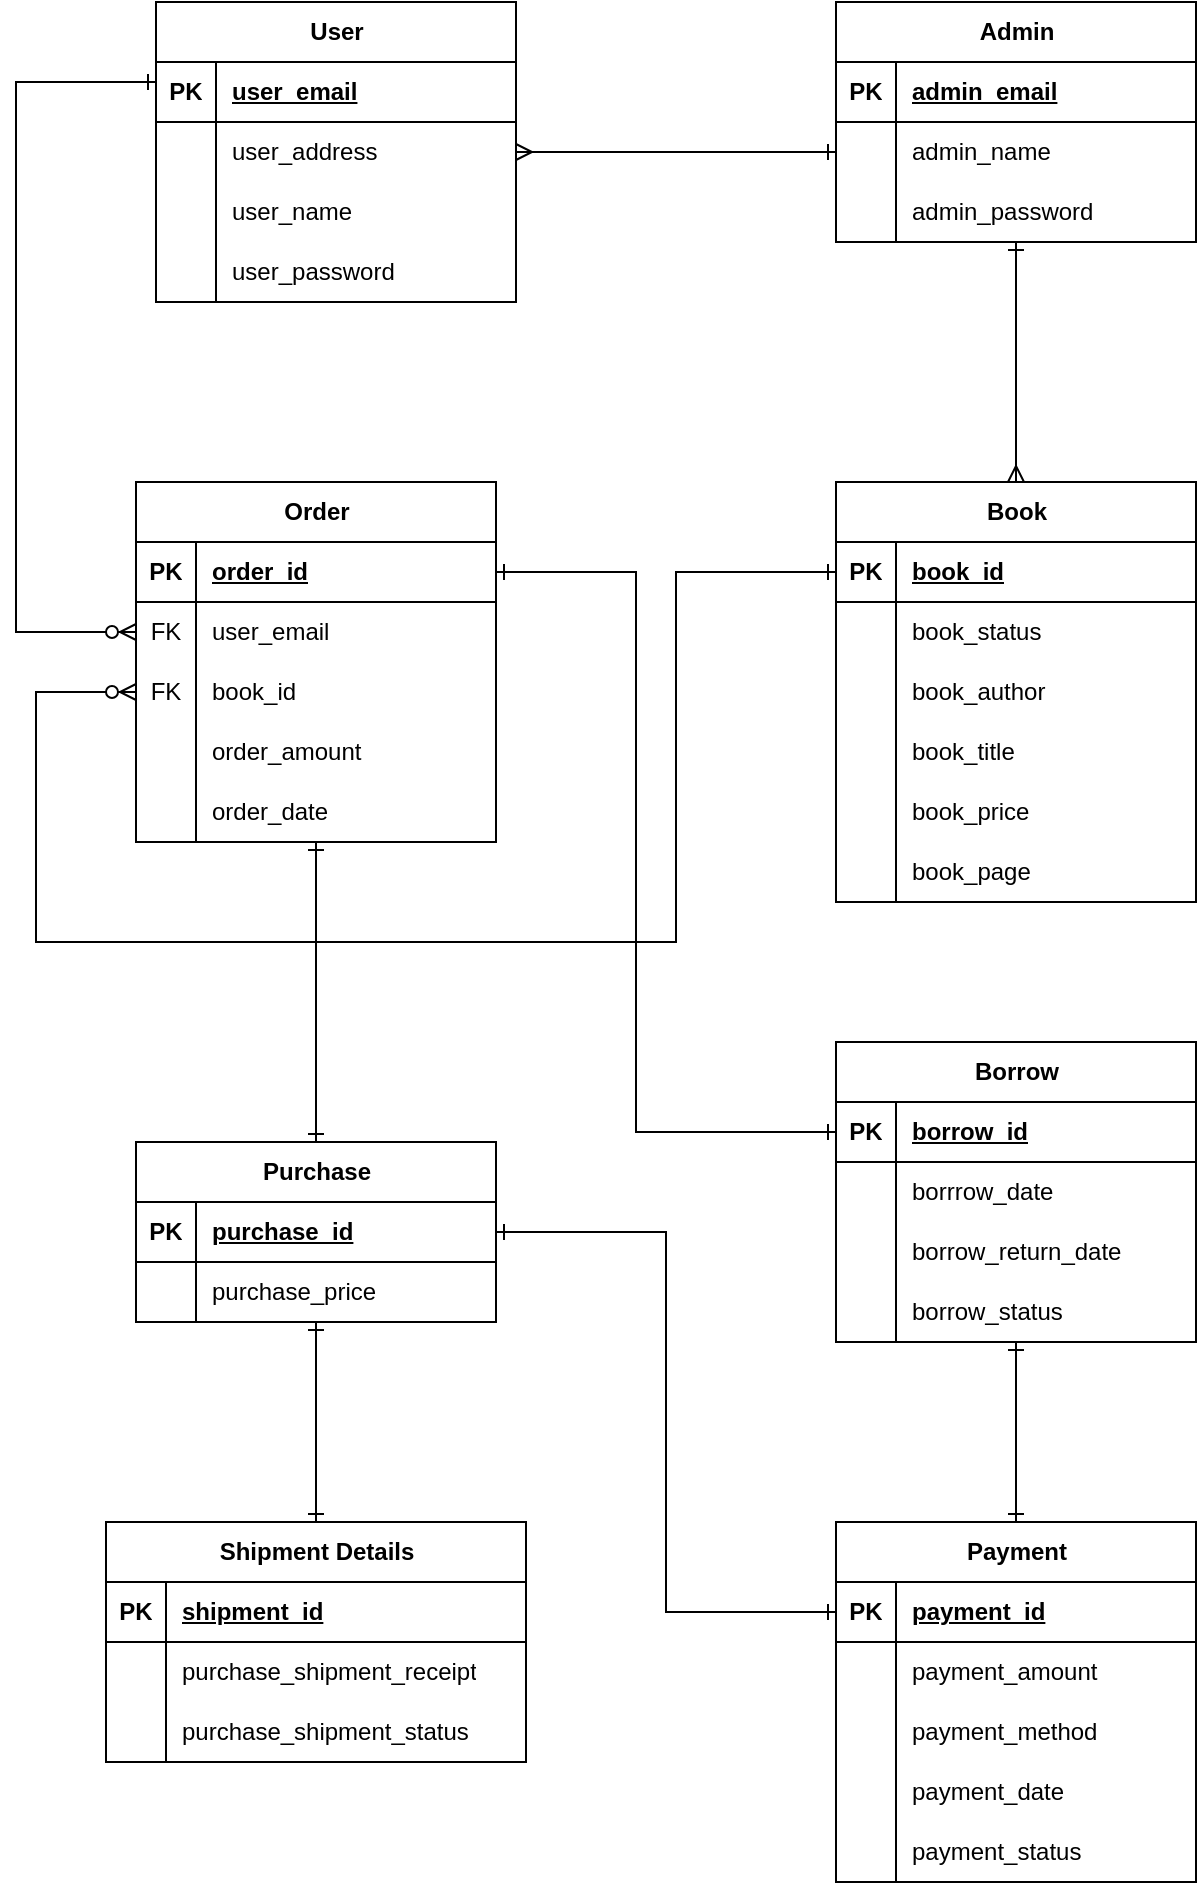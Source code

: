 <mxfile version="22.1.11" type="device">
  <diagram name="Page-1" id="1Ys3yh2zMrT36KSNalmh">
    <mxGraphModel dx="1221" dy="599" grid="1" gridSize="10" guides="1" tooltips="1" connect="1" arrows="1" fold="1" page="1" pageScale="1" pageWidth="850" pageHeight="1100" math="0" shadow="0">
      <root>
        <mxCell id="0" />
        <mxCell id="1" parent="0" />
        <mxCell id="0x90vAAncYY_ybUPlScQ-1" value="User" style="shape=table;startSize=30;container=1;collapsible=1;childLayout=tableLayout;fixedRows=1;rowLines=0;fontStyle=1;align=center;resizeLast=1;html=1;" parent="1" vertex="1">
          <mxGeometry x="180" y="40" width="180" height="150" as="geometry" />
        </mxCell>
        <mxCell id="0x90vAAncYY_ybUPlScQ-2" value="" style="shape=tableRow;horizontal=0;startSize=0;swimlaneHead=0;swimlaneBody=0;fillColor=none;collapsible=0;dropTarget=0;points=[[0,0.5],[1,0.5]];portConstraint=eastwest;top=0;left=0;right=0;bottom=1;" parent="0x90vAAncYY_ybUPlScQ-1" vertex="1">
          <mxGeometry y="30" width="180" height="30" as="geometry" />
        </mxCell>
        <mxCell id="0x90vAAncYY_ybUPlScQ-3" value="PK" style="shape=partialRectangle;connectable=0;fillColor=none;top=0;left=0;bottom=0;right=0;fontStyle=1;overflow=hidden;whiteSpace=wrap;html=1;" parent="0x90vAAncYY_ybUPlScQ-2" vertex="1">
          <mxGeometry width="30" height="30" as="geometry">
            <mxRectangle width="30" height="30" as="alternateBounds" />
          </mxGeometry>
        </mxCell>
        <mxCell id="0x90vAAncYY_ybUPlScQ-4" value="user_email" style="shape=partialRectangle;connectable=0;fillColor=none;top=0;left=0;bottom=0;right=0;align=left;spacingLeft=6;fontStyle=5;overflow=hidden;whiteSpace=wrap;html=1;" parent="0x90vAAncYY_ybUPlScQ-2" vertex="1">
          <mxGeometry x="30" width="150" height="30" as="geometry">
            <mxRectangle width="150" height="30" as="alternateBounds" />
          </mxGeometry>
        </mxCell>
        <mxCell id="0x90vAAncYY_ybUPlScQ-5" value="" style="shape=tableRow;horizontal=0;startSize=0;swimlaneHead=0;swimlaneBody=0;fillColor=none;collapsible=0;dropTarget=0;points=[[0,0.5],[1,0.5]];portConstraint=eastwest;top=0;left=0;right=0;bottom=0;" parent="0x90vAAncYY_ybUPlScQ-1" vertex="1">
          <mxGeometry y="60" width="180" height="30" as="geometry" />
        </mxCell>
        <mxCell id="0x90vAAncYY_ybUPlScQ-6" value="" style="shape=partialRectangle;connectable=0;fillColor=none;top=0;left=0;bottom=0;right=0;editable=1;overflow=hidden;whiteSpace=wrap;html=1;" parent="0x90vAAncYY_ybUPlScQ-5" vertex="1">
          <mxGeometry width="30" height="30" as="geometry">
            <mxRectangle width="30" height="30" as="alternateBounds" />
          </mxGeometry>
        </mxCell>
        <mxCell id="0x90vAAncYY_ybUPlScQ-7" value="user_address" style="shape=partialRectangle;connectable=0;fillColor=none;top=0;left=0;bottom=0;right=0;align=left;spacingLeft=6;overflow=hidden;whiteSpace=wrap;html=1;" parent="0x90vAAncYY_ybUPlScQ-5" vertex="1">
          <mxGeometry x="30" width="150" height="30" as="geometry">
            <mxRectangle width="150" height="30" as="alternateBounds" />
          </mxGeometry>
        </mxCell>
        <mxCell id="0x90vAAncYY_ybUPlScQ-8" value="" style="shape=tableRow;horizontal=0;startSize=0;swimlaneHead=0;swimlaneBody=0;fillColor=none;collapsible=0;dropTarget=0;points=[[0,0.5],[1,0.5]];portConstraint=eastwest;top=0;left=0;right=0;bottom=0;" parent="0x90vAAncYY_ybUPlScQ-1" vertex="1">
          <mxGeometry y="90" width="180" height="30" as="geometry" />
        </mxCell>
        <mxCell id="0x90vAAncYY_ybUPlScQ-9" value="" style="shape=partialRectangle;connectable=0;fillColor=none;top=0;left=0;bottom=0;right=0;editable=1;overflow=hidden;whiteSpace=wrap;html=1;" parent="0x90vAAncYY_ybUPlScQ-8" vertex="1">
          <mxGeometry width="30" height="30" as="geometry">
            <mxRectangle width="30" height="30" as="alternateBounds" />
          </mxGeometry>
        </mxCell>
        <mxCell id="0x90vAAncYY_ybUPlScQ-10" value="user_name" style="shape=partialRectangle;connectable=0;fillColor=none;top=0;left=0;bottom=0;right=0;align=left;spacingLeft=6;overflow=hidden;whiteSpace=wrap;html=1;" parent="0x90vAAncYY_ybUPlScQ-8" vertex="1">
          <mxGeometry x="30" width="150" height="30" as="geometry">
            <mxRectangle width="150" height="30" as="alternateBounds" />
          </mxGeometry>
        </mxCell>
        <mxCell id="0x90vAAncYY_ybUPlScQ-11" value="" style="shape=tableRow;horizontal=0;startSize=0;swimlaneHead=0;swimlaneBody=0;fillColor=none;collapsible=0;dropTarget=0;points=[[0,0.5],[1,0.5]];portConstraint=eastwest;top=0;left=0;right=0;bottom=0;" parent="0x90vAAncYY_ybUPlScQ-1" vertex="1">
          <mxGeometry y="120" width="180" height="30" as="geometry" />
        </mxCell>
        <mxCell id="0x90vAAncYY_ybUPlScQ-12" value="" style="shape=partialRectangle;connectable=0;fillColor=none;top=0;left=0;bottom=0;right=0;editable=1;overflow=hidden;whiteSpace=wrap;html=1;" parent="0x90vAAncYY_ybUPlScQ-11" vertex="1">
          <mxGeometry width="30" height="30" as="geometry">
            <mxRectangle width="30" height="30" as="alternateBounds" />
          </mxGeometry>
        </mxCell>
        <mxCell id="0x90vAAncYY_ybUPlScQ-13" value="user_password" style="shape=partialRectangle;connectable=0;fillColor=none;top=0;left=0;bottom=0;right=0;align=left;spacingLeft=6;overflow=hidden;whiteSpace=wrap;html=1;" parent="0x90vAAncYY_ybUPlScQ-11" vertex="1">
          <mxGeometry x="30" width="150" height="30" as="geometry">
            <mxRectangle width="150" height="30" as="alternateBounds" />
          </mxGeometry>
        </mxCell>
        <mxCell id="0x90vAAncYY_ybUPlScQ-14" value="Admin" style="shape=table;startSize=30;container=1;collapsible=1;childLayout=tableLayout;fixedRows=1;rowLines=0;fontStyle=1;align=center;resizeLast=1;html=1;" parent="1" vertex="1">
          <mxGeometry x="520" y="40" width="180" height="120" as="geometry" />
        </mxCell>
        <mxCell id="0x90vAAncYY_ybUPlScQ-15" value="" style="shape=tableRow;horizontal=0;startSize=0;swimlaneHead=0;swimlaneBody=0;fillColor=none;collapsible=0;dropTarget=0;points=[[0,0.5],[1,0.5]];portConstraint=eastwest;top=0;left=0;right=0;bottom=1;" parent="0x90vAAncYY_ybUPlScQ-14" vertex="1">
          <mxGeometry y="30" width="180" height="30" as="geometry" />
        </mxCell>
        <mxCell id="0x90vAAncYY_ybUPlScQ-16" value="PK" style="shape=partialRectangle;connectable=0;fillColor=none;top=0;left=0;bottom=0;right=0;fontStyle=1;overflow=hidden;whiteSpace=wrap;html=1;" parent="0x90vAAncYY_ybUPlScQ-15" vertex="1">
          <mxGeometry width="30" height="30" as="geometry">
            <mxRectangle width="30" height="30" as="alternateBounds" />
          </mxGeometry>
        </mxCell>
        <mxCell id="0x90vAAncYY_ybUPlScQ-17" value="admin_email" style="shape=partialRectangle;connectable=0;fillColor=none;top=0;left=0;bottom=0;right=0;align=left;spacingLeft=6;fontStyle=5;overflow=hidden;whiteSpace=wrap;html=1;" parent="0x90vAAncYY_ybUPlScQ-15" vertex="1">
          <mxGeometry x="30" width="150" height="30" as="geometry">
            <mxRectangle width="150" height="30" as="alternateBounds" />
          </mxGeometry>
        </mxCell>
        <mxCell id="0x90vAAncYY_ybUPlScQ-18" value="" style="shape=tableRow;horizontal=0;startSize=0;swimlaneHead=0;swimlaneBody=0;fillColor=none;collapsible=0;dropTarget=0;points=[[0,0.5],[1,0.5]];portConstraint=eastwest;top=0;left=0;right=0;bottom=0;" parent="0x90vAAncYY_ybUPlScQ-14" vertex="1">
          <mxGeometry y="60" width="180" height="30" as="geometry" />
        </mxCell>
        <mxCell id="0x90vAAncYY_ybUPlScQ-19" value="" style="shape=partialRectangle;connectable=0;fillColor=none;top=0;left=0;bottom=0;right=0;editable=1;overflow=hidden;whiteSpace=wrap;html=1;" parent="0x90vAAncYY_ybUPlScQ-18" vertex="1">
          <mxGeometry width="30" height="30" as="geometry">
            <mxRectangle width="30" height="30" as="alternateBounds" />
          </mxGeometry>
        </mxCell>
        <mxCell id="0x90vAAncYY_ybUPlScQ-20" value="admin_name" style="shape=partialRectangle;connectable=0;fillColor=none;top=0;left=0;bottom=0;right=0;align=left;spacingLeft=6;overflow=hidden;whiteSpace=wrap;html=1;" parent="0x90vAAncYY_ybUPlScQ-18" vertex="1">
          <mxGeometry x="30" width="150" height="30" as="geometry">
            <mxRectangle width="150" height="30" as="alternateBounds" />
          </mxGeometry>
        </mxCell>
        <mxCell id="0x90vAAncYY_ybUPlScQ-21" value="" style="shape=tableRow;horizontal=0;startSize=0;swimlaneHead=0;swimlaneBody=0;fillColor=none;collapsible=0;dropTarget=0;points=[[0,0.5],[1,0.5]];portConstraint=eastwest;top=0;left=0;right=0;bottom=0;" parent="0x90vAAncYY_ybUPlScQ-14" vertex="1">
          <mxGeometry y="90" width="180" height="30" as="geometry" />
        </mxCell>
        <mxCell id="0x90vAAncYY_ybUPlScQ-22" value="" style="shape=partialRectangle;connectable=0;fillColor=none;top=0;left=0;bottom=0;right=0;editable=1;overflow=hidden;whiteSpace=wrap;html=1;" parent="0x90vAAncYY_ybUPlScQ-21" vertex="1">
          <mxGeometry width="30" height="30" as="geometry">
            <mxRectangle width="30" height="30" as="alternateBounds" />
          </mxGeometry>
        </mxCell>
        <mxCell id="0x90vAAncYY_ybUPlScQ-23" value="admin_password" style="shape=partialRectangle;connectable=0;fillColor=none;top=0;left=0;bottom=0;right=0;align=left;spacingLeft=6;overflow=hidden;whiteSpace=wrap;html=1;" parent="0x90vAAncYY_ybUPlScQ-21" vertex="1">
          <mxGeometry x="30" width="150" height="30" as="geometry">
            <mxRectangle width="150" height="30" as="alternateBounds" />
          </mxGeometry>
        </mxCell>
        <mxCell id="0x90vAAncYY_ybUPlScQ-27" value="Order" style="shape=table;startSize=30;container=1;collapsible=1;childLayout=tableLayout;fixedRows=1;rowLines=0;fontStyle=1;align=center;resizeLast=1;html=1;" parent="1" vertex="1">
          <mxGeometry x="170" y="280" width="180" height="180" as="geometry" />
        </mxCell>
        <mxCell id="0x90vAAncYY_ybUPlScQ-28" value="" style="shape=tableRow;horizontal=0;startSize=0;swimlaneHead=0;swimlaneBody=0;fillColor=none;collapsible=0;dropTarget=0;points=[[0,0.5],[1,0.5]];portConstraint=eastwest;top=0;left=0;right=0;bottom=1;" parent="0x90vAAncYY_ybUPlScQ-27" vertex="1">
          <mxGeometry y="30" width="180" height="30" as="geometry" />
        </mxCell>
        <mxCell id="0x90vAAncYY_ybUPlScQ-29" value="PK" style="shape=partialRectangle;connectable=0;fillColor=none;top=0;left=0;bottom=0;right=0;fontStyle=1;overflow=hidden;whiteSpace=wrap;html=1;" parent="0x90vAAncYY_ybUPlScQ-28" vertex="1">
          <mxGeometry width="30" height="30" as="geometry">
            <mxRectangle width="30" height="30" as="alternateBounds" />
          </mxGeometry>
        </mxCell>
        <mxCell id="0x90vAAncYY_ybUPlScQ-30" value="order_id" style="shape=partialRectangle;connectable=0;fillColor=none;top=0;left=0;bottom=0;right=0;align=left;spacingLeft=6;fontStyle=5;overflow=hidden;whiteSpace=wrap;html=1;" parent="0x90vAAncYY_ybUPlScQ-28" vertex="1">
          <mxGeometry x="30" width="150" height="30" as="geometry">
            <mxRectangle width="150" height="30" as="alternateBounds" />
          </mxGeometry>
        </mxCell>
        <mxCell id="0x90vAAncYY_ybUPlScQ-31" value="" style="shape=tableRow;horizontal=0;startSize=0;swimlaneHead=0;swimlaneBody=0;fillColor=none;collapsible=0;dropTarget=0;points=[[0,0.5],[1,0.5]];portConstraint=eastwest;top=0;left=0;right=0;bottom=0;" parent="0x90vAAncYY_ybUPlScQ-27" vertex="1">
          <mxGeometry y="60" width="180" height="30" as="geometry" />
        </mxCell>
        <mxCell id="0x90vAAncYY_ybUPlScQ-32" value="FK" style="shape=partialRectangle;connectable=0;fillColor=none;top=0;left=0;bottom=0;right=0;editable=1;overflow=hidden;whiteSpace=wrap;html=1;" parent="0x90vAAncYY_ybUPlScQ-31" vertex="1">
          <mxGeometry width="30" height="30" as="geometry">
            <mxRectangle width="30" height="30" as="alternateBounds" />
          </mxGeometry>
        </mxCell>
        <mxCell id="0x90vAAncYY_ybUPlScQ-33" value="user_email" style="shape=partialRectangle;connectable=0;fillColor=none;top=0;left=0;bottom=0;right=0;align=left;spacingLeft=6;overflow=hidden;whiteSpace=wrap;html=1;" parent="0x90vAAncYY_ybUPlScQ-31" vertex="1">
          <mxGeometry x="30" width="150" height="30" as="geometry">
            <mxRectangle width="150" height="30" as="alternateBounds" />
          </mxGeometry>
        </mxCell>
        <mxCell id="0x90vAAncYY_ybUPlScQ-34" value="" style="shape=tableRow;horizontal=0;startSize=0;swimlaneHead=0;swimlaneBody=0;fillColor=none;collapsible=0;dropTarget=0;points=[[0,0.5],[1,0.5]];portConstraint=eastwest;top=0;left=0;right=0;bottom=0;" parent="0x90vAAncYY_ybUPlScQ-27" vertex="1">
          <mxGeometry y="90" width="180" height="30" as="geometry" />
        </mxCell>
        <mxCell id="0x90vAAncYY_ybUPlScQ-35" value="FK" style="shape=partialRectangle;connectable=0;fillColor=none;top=0;left=0;bottom=0;right=0;editable=1;overflow=hidden;whiteSpace=wrap;html=1;" parent="0x90vAAncYY_ybUPlScQ-34" vertex="1">
          <mxGeometry width="30" height="30" as="geometry">
            <mxRectangle width="30" height="30" as="alternateBounds" />
          </mxGeometry>
        </mxCell>
        <mxCell id="0x90vAAncYY_ybUPlScQ-36" value="book_id" style="shape=partialRectangle;connectable=0;fillColor=none;top=0;left=0;bottom=0;right=0;align=left;spacingLeft=6;overflow=hidden;whiteSpace=wrap;html=1;" parent="0x90vAAncYY_ybUPlScQ-34" vertex="1">
          <mxGeometry x="30" width="150" height="30" as="geometry">
            <mxRectangle width="150" height="30" as="alternateBounds" />
          </mxGeometry>
        </mxCell>
        <mxCell id="0x90vAAncYY_ybUPlScQ-37" value="" style="shape=tableRow;horizontal=0;startSize=0;swimlaneHead=0;swimlaneBody=0;fillColor=none;collapsible=0;dropTarget=0;points=[[0,0.5],[1,0.5]];portConstraint=eastwest;top=0;left=0;right=0;bottom=0;" parent="0x90vAAncYY_ybUPlScQ-27" vertex="1">
          <mxGeometry y="120" width="180" height="30" as="geometry" />
        </mxCell>
        <mxCell id="0x90vAAncYY_ybUPlScQ-38" value="" style="shape=partialRectangle;connectable=0;fillColor=none;top=0;left=0;bottom=0;right=0;editable=1;overflow=hidden;whiteSpace=wrap;html=1;" parent="0x90vAAncYY_ybUPlScQ-37" vertex="1">
          <mxGeometry width="30" height="30" as="geometry">
            <mxRectangle width="30" height="30" as="alternateBounds" />
          </mxGeometry>
        </mxCell>
        <mxCell id="0x90vAAncYY_ybUPlScQ-39" value="order_amount" style="shape=partialRectangle;connectable=0;fillColor=none;top=0;left=0;bottom=0;right=0;align=left;spacingLeft=6;overflow=hidden;whiteSpace=wrap;html=1;" parent="0x90vAAncYY_ybUPlScQ-37" vertex="1">
          <mxGeometry x="30" width="150" height="30" as="geometry">
            <mxRectangle width="150" height="30" as="alternateBounds" />
          </mxGeometry>
        </mxCell>
        <mxCell id="0x90vAAncYY_ybUPlScQ-111" value="" style="shape=tableRow;horizontal=0;startSize=0;swimlaneHead=0;swimlaneBody=0;fillColor=none;collapsible=0;dropTarget=0;points=[[0,0.5],[1,0.5]];portConstraint=eastwest;top=0;left=0;right=0;bottom=0;" parent="0x90vAAncYY_ybUPlScQ-27" vertex="1">
          <mxGeometry y="150" width="180" height="30" as="geometry" />
        </mxCell>
        <mxCell id="0x90vAAncYY_ybUPlScQ-112" value="" style="shape=partialRectangle;connectable=0;fillColor=none;top=0;left=0;bottom=0;right=0;editable=1;overflow=hidden;whiteSpace=wrap;html=1;" parent="0x90vAAncYY_ybUPlScQ-111" vertex="1">
          <mxGeometry width="30" height="30" as="geometry">
            <mxRectangle width="30" height="30" as="alternateBounds" />
          </mxGeometry>
        </mxCell>
        <mxCell id="0x90vAAncYY_ybUPlScQ-113" value="order_date" style="shape=partialRectangle;connectable=0;fillColor=none;top=0;left=0;bottom=0;right=0;align=left;spacingLeft=6;overflow=hidden;whiteSpace=wrap;html=1;" parent="0x90vAAncYY_ybUPlScQ-111" vertex="1">
          <mxGeometry x="30" width="150" height="30" as="geometry">
            <mxRectangle width="150" height="30" as="alternateBounds" />
          </mxGeometry>
        </mxCell>
        <mxCell id="0x90vAAncYY_ybUPlScQ-40" value="Book" style="shape=table;startSize=30;container=1;collapsible=1;childLayout=tableLayout;fixedRows=1;rowLines=0;fontStyle=1;align=center;resizeLast=1;html=1;" parent="1" vertex="1">
          <mxGeometry x="520" y="280" width="180" height="210" as="geometry" />
        </mxCell>
        <mxCell id="0x90vAAncYY_ybUPlScQ-41" value="" style="shape=tableRow;horizontal=0;startSize=0;swimlaneHead=0;swimlaneBody=0;fillColor=none;collapsible=0;dropTarget=0;points=[[0,0.5],[1,0.5]];portConstraint=eastwest;top=0;left=0;right=0;bottom=1;" parent="0x90vAAncYY_ybUPlScQ-40" vertex="1">
          <mxGeometry y="30" width="180" height="30" as="geometry" />
        </mxCell>
        <mxCell id="0x90vAAncYY_ybUPlScQ-42" value="PK" style="shape=partialRectangle;connectable=0;fillColor=none;top=0;left=0;bottom=0;right=0;fontStyle=1;overflow=hidden;whiteSpace=wrap;html=1;" parent="0x90vAAncYY_ybUPlScQ-41" vertex="1">
          <mxGeometry width="30" height="30" as="geometry">
            <mxRectangle width="30" height="30" as="alternateBounds" />
          </mxGeometry>
        </mxCell>
        <mxCell id="0x90vAAncYY_ybUPlScQ-43" value="book_id" style="shape=partialRectangle;connectable=0;fillColor=none;top=0;left=0;bottom=0;right=0;align=left;spacingLeft=6;fontStyle=5;overflow=hidden;whiteSpace=wrap;html=1;" parent="0x90vAAncYY_ybUPlScQ-41" vertex="1">
          <mxGeometry x="30" width="150" height="30" as="geometry">
            <mxRectangle width="150" height="30" as="alternateBounds" />
          </mxGeometry>
        </mxCell>
        <mxCell id="0x90vAAncYY_ybUPlScQ-44" value="" style="shape=tableRow;horizontal=0;startSize=0;swimlaneHead=0;swimlaneBody=0;fillColor=none;collapsible=0;dropTarget=0;points=[[0,0.5],[1,0.5]];portConstraint=eastwest;top=0;left=0;right=0;bottom=0;" parent="0x90vAAncYY_ybUPlScQ-40" vertex="1">
          <mxGeometry y="60" width="180" height="30" as="geometry" />
        </mxCell>
        <mxCell id="0x90vAAncYY_ybUPlScQ-45" value="" style="shape=partialRectangle;connectable=0;fillColor=none;top=0;left=0;bottom=0;right=0;editable=1;overflow=hidden;whiteSpace=wrap;html=1;" parent="0x90vAAncYY_ybUPlScQ-44" vertex="1">
          <mxGeometry width="30" height="30" as="geometry">
            <mxRectangle width="30" height="30" as="alternateBounds" />
          </mxGeometry>
        </mxCell>
        <mxCell id="0x90vAAncYY_ybUPlScQ-46" value="book_status" style="shape=partialRectangle;connectable=0;fillColor=none;top=0;left=0;bottom=0;right=0;align=left;spacingLeft=6;overflow=hidden;whiteSpace=wrap;html=1;" parent="0x90vAAncYY_ybUPlScQ-44" vertex="1">
          <mxGeometry x="30" width="150" height="30" as="geometry">
            <mxRectangle width="150" height="30" as="alternateBounds" />
          </mxGeometry>
        </mxCell>
        <mxCell id="0x90vAAncYY_ybUPlScQ-47" value="" style="shape=tableRow;horizontal=0;startSize=0;swimlaneHead=0;swimlaneBody=0;fillColor=none;collapsible=0;dropTarget=0;points=[[0,0.5],[1,0.5]];portConstraint=eastwest;top=0;left=0;right=0;bottom=0;" parent="0x90vAAncYY_ybUPlScQ-40" vertex="1">
          <mxGeometry y="90" width="180" height="30" as="geometry" />
        </mxCell>
        <mxCell id="0x90vAAncYY_ybUPlScQ-48" value="" style="shape=partialRectangle;connectable=0;fillColor=none;top=0;left=0;bottom=0;right=0;editable=1;overflow=hidden;whiteSpace=wrap;html=1;" parent="0x90vAAncYY_ybUPlScQ-47" vertex="1">
          <mxGeometry width="30" height="30" as="geometry">
            <mxRectangle width="30" height="30" as="alternateBounds" />
          </mxGeometry>
        </mxCell>
        <mxCell id="0x90vAAncYY_ybUPlScQ-49" value="book_author" style="shape=partialRectangle;connectable=0;fillColor=none;top=0;left=0;bottom=0;right=0;align=left;spacingLeft=6;overflow=hidden;whiteSpace=wrap;html=1;" parent="0x90vAAncYY_ybUPlScQ-47" vertex="1">
          <mxGeometry x="30" width="150" height="30" as="geometry">
            <mxRectangle width="150" height="30" as="alternateBounds" />
          </mxGeometry>
        </mxCell>
        <mxCell id="0x90vAAncYY_ybUPlScQ-50" value="" style="shape=tableRow;horizontal=0;startSize=0;swimlaneHead=0;swimlaneBody=0;fillColor=none;collapsible=0;dropTarget=0;points=[[0,0.5],[1,0.5]];portConstraint=eastwest;top=0;left=0;right=0;bottom=0;" parent="0x90vAAncYY_ybUPlScQ-40" vertex="1">
          <mxGeometry y="120" width="180" height="30" as="geometry" />
        </mxCell>
        <mxCell id="0x90vAAncYY_ybUPlScQ-51" value="" style="shape=partialRectangle;connectable=0;fillColor=none;top=0;left=0;bottom=0;right=0;editable=1;overflow=hidden;whiteSpace=wrap;html=1;" parent="0x90vAAncYY_ybUPlScQ-50" vertex="1">
          <mxGeometry width="30" height="30" as="geometry">
            <mxRectangle width="30" height="30" as="alternateBounds" />
          </mxGeometry>
        </mxCell>
        <mxCell id="0x90vAAncYY_ybUPlScQ-52" value="book_title" style="shape=partialRectangle;connectable=0;fillColor=none;top=0;left=0;bottom=0;right=0;align=left;spacingLeft=6;overflow=hidden;whiteSpace=wrap;html=1;" parent="0x90vAAncYY_ybUPlScQ-50" vertex="1">
          <mxGeometry x="30" width="150" height="30" as="geometry">
            <mxRectangle width="150" height="30" as="alternateBounds" />
          </mxGeometry>
        </mxCell>
        <mxCell id="0x90vAAncYY_ybUPlScQ-114" value="" style="shape=tableRow;horizontal=0;startSize=0;swimlaneHead=0;swimlaneBody=0;fillColor=none;collapsible=0;dropTarget=0;points=[[0,0.5],[1,0.5]];portConstraint=eastwest;top=0;left=0;right=0;bottom=0;" parent="0x90vAAncYY_ybUPlScQ-40" vertex="1">
          <mxGeometry y="150" width="180" height="30" as="geometry" />
        </mxCell>
        <mxCell id="0x90vAAncYY_ybUPlScQ-115" value="" style="shape=partialRectangle;connectable=0;fillColor=none;top=0;left=0;bottom=0;right=0;editable=1;overflow=hidden;whiteSpace=wrap;html=1;" parent="0x90vAAncYY_ybUPlScQ-114" vertex="1">
          <mxGeometry width="30" height="30" as="geometry">
            <mxRectangle width="30" height="30" as="alternateBounds" />
          </mxGeometry>
        </mxCell>
        <mxCell id="0x90vAAncYY_ybUPlScQ-116" value="book_price" style="shape=partialRectangle;connectable=0;fillColor=none;top=0;left=0;bottom=0;right=0;align=left;spacingLeft=6;overflow=hidden;whiteSpace=wrap;html=1;" parent="0x90vAAncYY_ybUPlScQ-114" vertex="1">
          <mxGeometry x="30" width="150" height="30" as="geometry">
            <mxRectangle width="150" height="30" as="alternateBounds" />
          </mxGeometry>
        </mxCell>
        <mxCell id="0x90vAAncYY_ybUPlScQ-117" value="" style="shape=tableRow;horizontal=0;startSize=0;swimlaneHead=0;swimlaneBody=0;fillColor=none;collapsible=0;dropTarget=0;points=[[0,0.5],[1,0.5]];portConstraint=eastwest;top=0;left=0;right=0;bottom=0;" parent="0x90vAAncYY_ybUPlScQ-40" vertex="1">
          <mxGeometry y="180" width="180" height="30" as="geometry" />
        </mxCell>
        <mxCell id="0x90vAAncYY_ybUPlScQ-118" value="" style="shape=partialRectangle;connectable=0;fillColor=none;top=0;left=0;bottom=0;right=0;editable=1;overflow=hidden;whiteSpace=wrap;html=1;" parent="0x90vAAncYY_ybUPlScQ-117" vertex="1">
          <mxGeometry width="30" height="30" as="geometry">
            <mxRectangle width="30" height="30" as="alternateBounds" />
          </mxGeometry>
        </mxCell>
        <mxCell id="0x90vAAncYY_ybUPlScQ-119" value="book_page" style="shape=partialRectangle;connectable=0;fillColor=none;top=0;left=0;bottom=0;right=0;align=left;spacingLeft=6;overflow=hidden;whiteSpace=wrap;html=1;" parent="0x90vAAncYY_ybUPlScQ-117" vertex="1">
          <mxGeometry x="30" width="150" height="30" as="geometry">
            <mxRectangle width="150" height="30" as="alternateBounds" />
          </mxGeometry>
        </mxCell>
        <mxCell id="0x90vAAncYY_ybUPlScQ-53" value="Purchase" style="shape=table;startSize=30;container=1;collapsible=1;childLayout=tableLayout;fixedRows=1;rowLines=0;fontStyle=1;align=center;resizeLast=1;html=1;" parent="1" vertex="1">
          <mxGeometry x="170" y="610" width="180" height="90" as="geometry" />
        </mxCell>
        <mxCell id="0x90vAAncYY_ybUPlScQ-54" value="" style="shape=tableRow;horizontal=0;startSize=0;swimlaneHead=0;swimlaneBody=0;fillColor=none;collapsible=0;dropTarget=0;points=[[0,0.5],[1,0.5]];portConstraint=eastwest;top=0;left=0;right=0;bottom=1;" parent="0x90vAAncYY_ybUPlScQ-53" vertex="1">
          <mxGeometry y="30" width="180" height="30" as="geometry" />
        </mxCell>
        <mxCell id="0x90vAAncYY_ybUPlScQ-55" value="PK" style="shape=partialRectangle;connectable=0;fillColor=none;top=0;left=0;bottom=0;right=0;fontStyle=1;overflow=hidden;whiteSpace=wrap;html=1;" parent="0x90vAAncYY_ybUPlScQ-54" vertex="1">
          <mxGeometry width="30" height="30" as="geometry">
            <mxRectangle width="30" height="30" as="alternateBounds" />
          </mxGeometry>
        </mxCell>
        <mxCell id="0x90vAAncYY_ybUPlScQ-56" value="purchase_id" style="shape=partialRectangle;connectable=0;fillColor=none;top=0;left=0;bottom=0;right=0;align=left;spacingLeft=6;fontStyle=5;overflow=hidden;whiteSpace=wrap;html=1;" parent="0x90vAAncYY_ybUPlScQ-54" vertex="1">
          <mxGeometry x="30" width="150" height="30" as="geometry">
            <mxRectangle width="150" height="30" as="alternateBounds" />
          </mxGeometry>
        </mxCell>
        <mxCell id="0x90vAAncYY_ybUPlScQ-57" value="" style="shape=tableRow;horizontal=0;startSize=0;swimlaneHead=0;swimlaneBody=0;fillColor=none;collapsible=0;dropTarget=0;points=[[0,0.5],[1,0.5]];portConstraint=eastwest;top=0;left=0;right=0;bottom=0;" parent="0x90vAAncYY_ybUPlScQ-53" vertex="1">
          <mxGeometry y="60" width="180" height="30" as="geometry" />
        </mxCell>
        <mxCell id="0x90vAAncYY_ybUPlScQ-58" value="" style="shape=partialRectangle;connectable=0;fillColor=none;top=0;left=0;bottom=0;right=0;editable=1;overflow=hidden;whiteSpace=wrap;html=1;" parent="0x90vAAncYY_ybUPlScQ-57" vertex="1">
          <mxGeometry width="30" height="30" as="geometry">
            <mxRectangle width="30" height="30" as="alternateBounds" />
          </mxGeometry>
        </mxCell>
        <mxCell id="0x90vAAncYY_ybUPlScQ-59" value="purchase_price" style="shape=partialRectangle;connectable=0;fillColor=none;top=0;left=0;bottom=0;right=0;align=left;spacingLeft=6;overflow=hidden;whiteSpace=wrap;html=1;" parent="0x90vAAncYY_ybUPlScQ-57" vertex="1">
          <mxGeometry x="30" width="150" height="30" as="geometry">
            <mxRectangle width="150" height="30" as="alternateBounds" />
          </mxGeometry>
        </mxCell>
        <mxCell id="0x90vAAncYY_ybUPlScQ-66" value="Borrow" style="shape=table;startSize=30;container=1;collapsible=1;childLayout=tableLayout;fixedRows=1;rowLines=0;fontStyle=1;align=center;resizeLast=1;html=1;" parent="1" vertex="1">
          <mxGeometry x="520" y="560" width="180" height="150" as="geometry" />
        </mxCell>
        <mxCell id="0x90vAAncYY_ybUPlScQ-67" value="" style="shape=tableRow;horizontal=0;startSize=0;swimlaneHead=0;swimlaneBody=0;fillColor=none;collapsible=0;dropTarget=0;points=[[0,0.5],[1,0.5]];portConstraint=eastwest;top=0;left=0;right=0;bottom=1;" parent="0x90vAAncYY_ybUPlScQ-66" vertex="1">
          <mxGeometry y="30" width="180" height="30" as="geometry" />
        </mxCell>
        <mxCell id="0x90vAAncYY_ybUPlScQ-68" value="PK" style="shape=partialRectangle;connectable=0;fillColor=none;top=0;left=0;bottom=0;right=0;fontStyle=1;overflow=hidden;whiteSpace=wrap;html=1;" parent="0x90vAAncYY_ybUPlScQ-67" vertex="1">
          <mxGeometry width="30" height="30" as="geometry">
            <mxRectangle width="30" height="30" as="alternateBounds" />
          </mxGeometry>
        </mxCell>
        <mxCell id="0x90vAAncYY_ybUPlScQ-69" value="borrow_id" style="shape=partialRectangle;connectable=0;fillColor=none;top=0;left=0;bottom=0;right=0;align=left;spacingLeft=6;fontStyle=5;overflow=hidden;whiteSpace=wrap;html=1;" parent="0x90vAAncYY_ybUPlScQ-67" vertex="1">
          <mxGeometry x="30" width="150" height="30" as="geometry">
            <mxRectangle width="150" height="30" as="alternateBounds" />
          </mxGeometry>
        </mxCell>
        <mxCell id="0x90vAAncYY_ybUPlScQ-70" value="" style="shape=tableRow;horizontal=0;startSize=0;swimlaneHead=0;swimlaneBody=0;fillColor=none;collapsible=0;dropTarget=0;points=[[0,0.5],[1,0.5]];portConstraint=eastwest;top=0;left=0;right=0;bottom=0;" parent="0x90vAAncYY_ybUPlScQ-66" vertex="1">
          <mxGeometry y="60" width="180" height="30" as="geometry" />
        </mxCell>
        <mxCell id="0x90vAAncYY_ybUPlScQ-71" value="" style="shape=partialRectangle;connectable=0;fillColor=none;top=0;left=0;bottom=0;right=0;editable=1;overflow=hidden;whiteSpace=wrap;html=1;" parent="0x90vAAncYY_ybUPlScQ-70" vertex="1">
          <mxGeometry width="30" height="30" as="geometry">
            <mxRectangle width="30" height="30" as="alternateBounds" />
          </mxGeometry>
        </mxCell>
        <mxCell id="0x90vAAncYY_ybUPlScQ-72" value="borrrow_date" style="shape=partialRectangle;connectable=0;fillColor=none;top=0;left=0;bottom=0;right=0;align=left;spacingLeft=6;overflow=hidden;whiteSpace=wrap;html=1;" parent="0x90vAAncYY_ybUPlScQ-70" vertex="1">
          <mxGeometry x="30" width="150" height="30" as="geometry">
            <mxRectangle width="150" height="30" as="alternateBounds" />
          </mxGeometry>
        </mxCell>
        <mxCell id="0x90vAAncYY_ybUPlScQ-73" value="" style="shape=tableRow;horizontal=0;startSize=0;swimlaneHead=0;swimlaneBody=0;fillColor=none;collapsible=0;dropTarget=0;points=[[0,0.5],[1,0.5]];portConstraint=eastwest;top=0;left=0;right=0;bottom=0;" parent="0x90vAAncYY_ybUPlScQ-66" vertex="1">
          <mxGeometry y="90" width="180" height="30" as="geometry" />
        </mxCell>
        <mxCell id="0x90vAAncYY_ybUPlScQ-74" value="" style="shape=partialRectangle;connectable=0;fillColor=none;top=0;left=0;bottom=0;right=0;editable=1;overflow=hidden;whiteSpace=wrap;html=1;" parent="0x90vAAncYY_ybUPlScQ-73" vertex="1">
          <mxGeometry width="30" height="30" as="geometry">
            <mxRectangle width="30" height="30" as="alternateBounds" />
          </mxGeometry>
        </mxCell>
        <mxCell id="0x90vAAncYY_ybUPlScQ-75" value="borrow_return_date" style="shape=partialRectangle;connectable=0;fillColor=none;top=0;left=0;bottom=0;right=0;align=left;spacingLeft=6;overflow=hidden;whiteSpace=wrap;html=1;" parent="0x90vAAncYY_ybUPlScQ-73" vertex="1">
          <mxGeometry x="30" width="150" height="30" as="geometry">
            <mxRectangle width="150" height="30" as="alternateBounds" />
          </mxGeometry>
        </mxCell>
        <mxCell id="0x90vAAncYY_ybUPlScQ-76" value="" style="shape=tableRow;horizontal=0;startSize=0;swimlaneHead=0;swimlaneBody=0;fillColor=none;collapsible=0;dropTarget=0;points=[[0,0.5],[1,0.5]];portConstraint=eastwest;top=0;left=0;right=0;bottom=0;" parent="0x90vAAncYY_ybUPlScQ-66" vertex="1">
          <mxGeometry y="120" width="180" height="30" as="geometry" />
        </mxCell>
        <mxCell id="0x90vAAncYY_ybUPlScQ-77" value="" style="shape=partialRectangle;connectable=0;fillColor=none;top=0;left=0;bottom=0;right=0;editable=1;overflow=hidden;whiteSpace=wrap;html=1;" parent="0x90vAAncYY_ybUPlScQ-76" vertex="1">
          <mxGeometry width="30" height="30" as="geometry">
            <mxRectangle width="30" height="30" as="alternateBounds" />
          </mxGeometry>
        </mxCell>
        <mxCell id="0x90vAAncYY_ybUPlScQ-78" value="borrow_status" style="shape=partialRectangle;connectable=0;fillColor=none;top=0;left=0;bottom=0;right=0;align=left;spacingLeft=6;overflow=hidden;whiteSpace=wrap;html=1;" parent="0x90vAAncYY_ybUPlScQ-76" vertex="1">
          <mxGeometry x="30" width="150" height="30" as="geometry">
            <mxRectangle width="150" height="30" as="alternateBounds" />
          </mxGeometry>
        </mxCell>
        <mxCell id="0x90vAAncYY_ybUPlScQ-79" value="Shipment Details" style="shape=table;startSize=30;container=1;collapsible=1;childLayout=tableLayout;fixedRows=1;rowLines=0;fontStyle=1;align=center;resizeLast=1;html=1;" parent="1" vertex="1">
          <mxGeometry x="155" y="800" width="210" height="120" as="geometry" />
        </mxCell>
        <mxCell id="0x90vAAncYY_ybUPlScQ-80" value="" style="shape=tableRow;horizontal=0;startSize=0;swimlaneHead=0;swimlaneBody=0;fillColor=none;collapsible=0;dropTarget=0;points=[[0,0.5],[1,0.5]];portConstraint=eastwest;top=0;left=0;right=0;bottom=1;" parent="0x90vAAncYY_ybUPlScQ-79" vertex="1">
          <mxGeometry y="30" width="210" height="30" as="geometry" />
        </mxCell>
        <mxCell id="0x90vAAncYY_ybUPlScQ-81" value="PK" style="shape=partialRectangle;connectable=0;fillColor=none;top=0;left=0;bottom=0;right=0;fontStyle=1;overflow=hidden;whiteSpace=wrap;html=1;" parent="0x90vAAncYY_ybUPlScQ-80" vertex="1">
          <mxGeometry width="30" height="30" as="geometry">
            <mxRectangle width="30" height="30" as="alternateBounds" />
          </mxGeometry>
        </mxCell>
        <mxCell id="0x90vAAncYY_ybUPlScQ-82" value="shipment_id" style="shape=partialRectangle;connectable=0;fillColor=none;top=0;left=0;bottom=0;right=0;align=left;spacingLeft=6;fontStyle=5;overflow=hidden;whiteSpace=wrap;html=1;" parent="0x90vAAncYY_ybUPlScQ-80" vertex="1">
          <mxGeometry x="30" width="180" height="30" as="geometry">
            <mxRectangle width="180" height="30" as="alternateBounds" />
          </mxGeometry>
        </mxCell>
        <mxCell id="0x90vAAncYY_ybUPlScQ-83" value="" style="shape=tableRow;horizontal=0;startSize=0;swimlaneHead=0;swimlaneBody=0;fillColor=none;collapsible=0;dropTarget=0;points=[[0,0.5],[1,0.5]];portConstraint=eastwest;top=0;left=0;right=0;bottom=0;" parent="0x90vAAncYY_ybUPlScQ-79" vertex="1">
          <mxGeometry y="60" width="210" height="30" as="geometry" />
        </mxCell>
        <mxCell id="0x90vAAncYY_ybUPlScQ-84" value="" style="shape=partialRectangle;connectable=0;fillColor=none;top=0;left=0;bottom=0;right=0;editable=1;overflow=hidden;whiteSpace=wrap;html=1;" parent="0x90vAAncYY_ybUPlScQ-83" vertex="1">
          <mxGeometry width="30" height="30" as="geometry">
            <mxRectangle width="30" height="30" as="alternateBounds" />
          </mxGeometry>
        </mxCell>
        <mxCell id="0x90vAAncYY_ybUPlScQ-85" value="purchase_shipment_receipt" style="shape=partialRectangle;connectable=0;fillColor=none;top=0;left=0;bottom=0;right=0;align=left;spacingLeft=6;overflow=hidden;whiteSpace=wrap;html=1;" parent="0x90vAAncYY_ybUPlScQ-83" vertex="1">
          <mxGeometry x="30" width="180" height="30" as="geometry">
            <mxRectangle width="180" height="30" as="alternateBounds" />
          </mxGeometry>
        </mxCell>
        <mxCell id="0x90vAAncYY_ybUPlScQ-86" value="" style="shape=tableRow;horizontal=0;startSize=0;swimlaneHead=0;swimlaneBody=0;fillColor=none;collapsible=0;dropTarget=0;points=[[0,0.5],[1,0.5]];portConstraint=eastwest;top=0;left=0;right=0;bottom=0;" parent="0x90vAAncYY_ybUPlScQ-79" vertex="1">
          <mxGeometry y="90" width="210" height="30" as="geometry" />
        </mxCell>
        <mxCell id="0x90vAAncYY_ybUPlScQ-87" value="" style="shape=partialRectangle;connectable=0;fillColor=none;top=0;left=0;bottom=0;right=0;editable=1;overflow=hidden;whiteSpace=wrap;html=1;" parent="0x90vAAncYY_ybUPlScQ-86" vertex="1">
          <mxGeometry width="30" height="30" as="geometry">
            <mxRectangle width="30" height="30" as="alternateBounds" />
          </mxGeometry>
        </mxCell>
        <mxCell id="0x90vAAncYY_ybUPlScQ-88" value="purchase_shipment_status" style="shape=partialRectangle;connectable=0;fillColor=none;top=0;left=0;bottom=0;right=0;align=left;spacingLeft=6;overflow=hidden;whiteSpace=wrap;html=1;" parent="0x90vAAncYY_ybUPlScQ-86" vertex="1">
          <mxGeometry x="30" width="180" height="30" as="geometry">
            <mxRectangle width="180" height="30" as="alternateBounds" />
          </mxGeometry>
        </mxCell>
        <mxCell id="0x90vAAncYY_ybUPlScQ-92" value="Payment" style="shape=table;startSize=30;container=1;collapsible=1;childLayout=tableLayout;fixedRows=1;rowLines=0;fontStyle=1;align=center;resizeLast=1;html=1;" parent="1" vertex="1">
          <mxGeometry x="520" y="800" width="180" height="180" as="geometry" />
        </mxCell>
        <mxCell id="0x90vAAncYY_ybUPlScQ-93" value="" style="shape=tableRow;horizontal=0;startSize=0;swimlaneHead=0;swimlaneBody=0;fillColor=none;collapsible=0;dropTarget=0;points=[[0,0.5],[1,0.5]];portConstraint=eastwest;top=0;left=0;right=0;bottom=1;" parent="0x90vAAncYY_ybUPlScQ-92" vertex="1">
          <mxGeometry y="30" width="180" height="30" as="geometry" />
        </mxCell>
        <mxCell id="0x90vAAncYY_ybUPlScQ-94" value="PK" style="shape=partialRectangle;connectable=0;fillColor=none;top=0;left=0;bottom=0;right=0;fontStyle=1;overflow=hidden;whiteSpace=wrap;html=1;" parent="0x90vAAncYY_ybUPlScQ-93" vertex="1">
          <mxGeometry width="30" height="30" as="geometry">
            <mxRectangle width="30" height="30" as="alternateBounds" />
          </mxGeometry>
        </mxCell>
        <mxCell id="0x90vAAncYY_ybUPlScQ-95" value="payment_id" style="shape=partialRectangle;connectable=0;fillColor=none;top=0;left=0;bottom=0;right=0;align=left;spacingLeft=6;fontStyle=5;overflow=hidden;whiteSpace=wrap;html=1;" parent="0x90vAAncYY_ybUPlScQ-93" vertex="1">
          <mxGeometry x="30" width="150" height="30" as="geometry">
            <mxRectangle width="150" height="30" as="alternateBounds" />
          </mxGeometry>
        </mxCell>
        <mxCell id="0x90vAAncYY_ybUPlScQ-96" value="" style="shape=tableRow;horizontal=0;startSize=0;swimlaneHead=0;swimlaneBody=0;fillColor=none;collapsible=0;dropTarget=0;points=[[0,0.5],[1,0.5]];portConstraint=eastwest;top=0;left=0;right=0;bottom=0;" parent="0x90vAAncYY_ybUPlScQ-92" vertex="1">
          <mxGeometry y="60" width="180" height="30" as="geometry" />
        </mxCell>
        <mxCell id="0x90vAAncYY_ybUPlScQ-97" value="" style="shape=partialRectangle;connectable=0;fillColor=none;top=0;left=0;bottom=0;right=0;editable=1;overflow=hidden;whiteSpace=wrap;html=1;" parent="0x90vAAncYY_ybUPlScQ-96" vertex="1">
          <mxGeometry width="30" height="30" as="geometry">
            <mxRectangle width="30" height="30" as="alternateBounds" />
          </mxGeometry>
        </mxCell>
        <mxCell id="0x90vAAncYY_ybUPlScQ-98" value="payment_amount" style="shape=partialRectangle;connectable=0;fillColor=none;top=0;left=0;bottom=0;right=0;align=left;spacingLeft=6;overflow=hidden;whiteSpace=wrap;html=1;" parent="0x90vAAncYY_ybUPlScQ-96" vertex="1">
          <mxGeometry x="30" width="150" height="30" as="geometry">
            <mxRectangle width="150" height="30" as="alternateBounds" />
          </mxGeometry>
        </mxCell>
        <mxCell id="0x90vAAncYY_ybUPlScQ-99" value="" style="shape=tableRow;horizontal=0;startSize=0;swimlaneHead=0;swimlaneBody=0;fillColor=none;collapsible=0;dropTarget=0;points=[[0,0.5],[1,0.5]];portConstraint=eastwest;top=0;left=0;right=0;bottom=0;" parent="0x90vAAncYY_ybUPlScQ-92" vertex="1">
          <mxGeometry y="90" width="180" height="30" as="geometry" />
        </mxCell>
        <mxCell id="0x90vAAncYY_ybUPlScQ-100" value="" style="shape=partialRectangle;connectable=0;fillColor=none;top=0;left=0;bottom=0;right=0;editable=1;overflow=hidden;whiteSpace=wrap;html=1;" parent="0x90vAAncYY_ybUPlScQ-99" vertex="1">
          <mxGeometry width="30" height="30" as="geometry">
            <mxRectangle width="30" height="30" as="alternateBounds" />
          </mxGeometry>
        </mxCell>
        <mxCell id="0x90vAAncYY_ybUPlScQ-101" value="payment_method" style="shape=partialRectangle;connectable=0;fillColor=none;top=0;left=0;bottom=0;right=0;align=left;spacingLeft=6;overflow=hidden;whiteSpace=wrap;html=1;" parent="0x90vAAncYY_ybUPlScQ-99" vertex="1">
          <mxGeometry x="30" width="150" height="30" as="geometry">
            <mxRectangle width="150" height="30" as="alternateBounds" />
          </mxGeometry>
        </mxCell>
        <mxCell id="0x90vAAncYY_ybUPlScQ-102" value="" style="shape=tableRow;horizontal=0;startSize=0;swimlaneHead=0;swimlaneBody=0;fillColor=none;collapsible=0;dropTarget=0;points=[[0,0.5],[1,0.5]];portConstraint=eastwest;top=0;left=0;right=0;bottom=0;" parent="0x90vAAncYY_ybUPlScQ-92" vertex="1">
          <mxGeometry y="120" width="180" height="30" as="geometry" />
        </mxCell>
        <mxCell id="0x90vAAncYY_ybUPlScQ-103" value="" style="shape=partialRectangle;connectable=0;fillColor=none;top=0;left=0;bottom=0;right=0;editable=1;overflow=hidden;whiteSpace=wrap;html=1;" parent="0x90vAAncYY_ybUPlScQ-102" vertex="1">
          <mxGeometry width="30" height="30" as="geometry">
            <mxRectangle width="30" height="30" as="alternateBounds" />
          </mxGeometry>
        </mxCell>
        <mxCell id="0x90vAAncYY_ybUPlScQ-104" value="payment_date" style="shape=partialRectangle;connectable=0;fillColor=none;top=0;left=0;bottom=0;right=0;align=left;spacingLeft=6;overflow=hidden;whiteSpace=wrap;html=1;" parent="0x90vAAncYY_ybUPlScQ-102" vertex="1">
          <mxGeometry x="30" width="150" height="30" as="geometry">
            <mxRectangle width="150" height="30" as="alternateBounds" />
          </mxGeometry>
        </mxCell>
        <mxCell id="0x90vAAncYY_ybUPlScQ-120" value="" style="shape=tableRow;horizontal=0;startSize=0;swimlaneHead=0;swimlaneBody=0;fillColor=none;collapsible=0;dropTarget=0;points=[[0,0.5],[1,0.5]];portConstraint=eastwest;top=0;left=0;right=0;bottom=0;" parent="0x90vAAncYY_ybUPlScQ-92" vertex="1">
          <mxGeometry y="150" width="180" height="30" as="geometry" />
        </mxCell>
        <mxCell id="0x90vAAncYY_ybUPlScQ-121" value="" style="shape=partialRectangle;connectable=0;fillColor=none;top=0;left=0;bottom=0;right=0;editable=1;overflow=hidden;whiteSpace=wrap;html=1;" parent="0x90vAAncYY_ybUPlScQ-120" vertex="1">
          <mxGeometry width="30" height="30" as="geometry">
            <mxRectangle width="30" height="30" as="alternateBounds" />
          </mxGeometry>
        </mxCell>
        <mxCell id="0x90vAAncYY_ybUPlScQ-122" value="payment_status" style="shape=partialRectangle;connectable=0;fillColor=none;top=0;left=0;bottom=0;right=0;align=left;spacingLeft=6;overflow=hidden;whiteSpace=wrap;html=1;" parent="0x90vAAncYY_ybUPlScQ-120" vertex="1">
          <mxGeometry x="30" width="150" height="30" as="geometry">
            <mxRectangle width="150" height="30" as="alternateBounds" />
          </mxGeometry>
        </mxCell>
        <mxCell id="0x90vAAncYY_ybUPlScQ-124" value="" style="edgeStyle=orthogonalEdgeStyle;fontSize=12;html=1;endArrow=ERone;endFill=1;rounded=0;" parent="1" source="0x90vAAncYY_ybUPlScQ-34" target="0x90vAAncYY_ybUPlScQ-41" edge="1">
          <mxGeometry width="100" height="100" relative="1" as="geometry">
            <mxPoint x="110" y="370" as="sourcePoint" />
            <mxPoint x="560" y="325" as="targetPoint" />
            <Array as="points">
              <mxPoint x="120" y="385" />
              <mxPoint x="120" y="510" />
              <mxPoint x="440" y="510" />
              <mxPoint x="440" y="325" />
            </Array>
          </mxGeometry>
        </mxCell>
        <mxCell id="0x90vAAncYY_ybUPlScQ-131" value="" style="fontSize=12;html=1;endArrow=ERone;endFill=1;rounded=0;entryX=0;entryY=0.5;entryDx=0;entryDy=0;exitX=1;exitY=0.5;exitDx=0;exitDy=0;" parent="1" source="0x90vAAncYY_ybUPlScQ-5" target="0x90vAAncYY_ybUPlScQ-18" edge="1">
          <mxGeometry width="100" height="100" relative="1" as="geometry">
            <mxPoint x="410" y="180" as="sourcePoint" />
            <mxPoint x="510" y="80" as="targetPoint" />
          </mxGeometry>
        </mxCell>
        <mxCell id="0x90vAAncYY_ybUPlScQ-132" value="" style="fontSize=12;html=1;endArrow=ERmany;rounded=0;entryX=1;entryY=0.5;entryDx=0;entryDy=0;" parent="1" source="0x90vAAncYY_ybUPlScQ-18" target="0x90vAAncYY_ybUPlScQ-5" edge="1">
          <mxGeometry width="100" height="100" relative="1" as="geometry">
            <mxPoint x="560" y="115" as="sourcePoint" />
            <mxPoint x="470" y="160" as="targetPoint" />
          </mxGeometry>
        </mxCell>
        <mxCell id="0x90vAAncYY_ybUPlScQ-133" value="" style="edgeStyle=orthogonalEdgeStyle;fontSize=12;html=1;endArrow=ERone;endFill=1;rounded=0;" parent="1" source="0x90vAAncYY_ybUPlScQ-31" target="0x90vAAncYY_ybUPlScQ-2" edge="1">
          <mxGeometry width="100" height="100" relative="1" as="geometry">
            <mxPoint x="160" y="355" as="sourcePoint" />
            <mxPoint x="170" y="80" as="targetPoint" />
            <Array as="points">
              <mxPoint x="110" y="355" />
              <mxPoint x="110" y="80" />
            </Array>
          </mxGeometry>
        </mxCell>
        <mxCell id="0x90vAAncYY_ybUPlScQ-134" value="" style="edgeStyle=orthogonalEdgeStyle;fontSize=12;html=1;endArrow=ERzeroToMany;endFill=1;rounded=0;" parent="1" source="0x90vAAncYY_ybUPlScQ-2" target="0x90vAAncYY_ybUPlScQ-31" edge="1">
          <mxGeometry width="100" height="100" relative="1" as="geometry">
            <mxPoint x="30" y="105" as="sourcePoint" />
            <mxPoint x="190" y="190" as="targetPoint" />
            <Array as="points">
              <mxPoint x="110" y="80" />
              <mxPoint x="110" y="355" />
            </Array>
          </mxGeometry>
        </mxCell>
        <mxCell id="0x90vAAncYY_ybUPlScQ-123" value="" style="fontSize=12;html=1;endArrow=ERzeroToMany;endFill=1;rounded=0;exitX=0;exitY=0.5;exitDx=0;exitDy=0;edgeStyle=orthogonalEdgeStyle;" parent="1" source="0x90vAAncYY_ybUPlScQ-41" target="0x90vAAncYY_ybUPlScQ-34" edge="1">
          <mxGeometry width="100" height="100" relative="1" as="geometry">
            <mxPoint x="500" y="380" as="sourcePoint" />
            <mxPoint x="150" y="400" as="targetPoint" />
            <Array as="points">
              <mxPoint x="440" y="325" />
              <mxPoint x="440" y="510" />
              <mxPoint x="120" y="510" />
              <mxPoint x="120" y="385" />
            </Array>
          </mxGeometry>
        </mxCell>
        <mxCell id="0x90vAAncYY_ybUPlScQ-136" value="" style="fontSize=12;html=1;endArrow=ERone;endFill=1;rounded=0;edgeStyle=orthogonalEdgeStyle;" parent="1" source="0x90vAAncYY_ybUPlScQ-54" target="0x90vAAncYY_ybUPlScQ-93" edge="1">
          <mxGeometry width="100" height="100" relative="1" as="geometry">
            <mxPoint x="260" y="820" as="sourcePoint" />
            <mxPoint x="360" y="720" as="targetPoint" />
          </mxGeometry>
        </mxCell>
        <mxCell id="0x90vAAncYY_ybUPlScQ-137" value="" style="fontSize=12;html=1;endArrow=ERone;endFill=1;rounded=0;edgeStyle=orthogonalEdgeStyle;" parent="1" source="0x90vAAncYY_ybUPlScQ-93" target="0x90vAAncYY_ybUPlScQ-54" edge="1">
          <mxGeometry width="100" height="100" relative="1" as="geometry">
            <mxPoint x="260" y="820" as="sourcePoint" />
            <mxPoint x="290" y="670" as="targetPoint" />
          </mxGeometry>
        </mxCell>
        <mxCell id="0x90vAAncYY_ybUPlScQ-138" value="" style="fontSize=12;html=1;endArrow=ERone;endFill=1;rounded=0;edgeStyle=orthogonalEdgeStyle;" parent="1" source="0x90vAAncYY_ybUPlScQ-28" target="0x90vAAncYY_ybUPlScQ-67" edge="1">
          <mxGeometry width="100" height="100" relative="1" as="geometry">
            <mxPoint x="320" y="670" as="sourcePoint" />
            <mxPoint x="510" y="590" as="targetPoint" />
            <Array as="points">
              <mxPoint x="420" y="325" />
              <mxPoint x="420" y="605" />
            </Array>
          </mxGeometry>
        </mxCell>
        <mxCell id="0x90vAAncYY_ybUPlScQ-139" value="" style="fontSize=12;html=1;endArrow=ERone;endFill=1;rounded=0;edgeStyle=orthogonalEdgeStyle;" parent="1" source="0x90vAAncYY_ybUPlScQ-67" target="0x90vAAncYY_ybUPlScQ-28" edge="1">
          <mxGeometry width="100" height="100" relative="1" as="geometry">
            <mxPoint x="380" y="450" as="sourcePoint" />
            <mxPoint x="480" y="350" as="targetPoint" />
            <Array as="points">
              <mxPoint x="420" y="605" />
              <mxPoint x="420" y="325" />
            </Array>
          </mxGeometry>
        </mxCell>
        <mxCell id="0x90vAAncYY_ybUPlScQ-140" value="" style="fontSize=12;html=1;endArrow=ERone;endFill=1;rounded=0;" parent="1" source="0x90vAAncYY_ybUPlScQ-79" target="0x90vAAncYY_ybUPlScQ-57" edge="1">
          <mxGeometry width="100" height="100" relative="1" as="geometry">
            <mxPoint x="430" y="700" as="sourcePoint" />
            <mxPoint x="530" y="600" as="targetPoint" />
          </mxGeometry>
        </mxCell>
        <mxCell id="0x90vAAncYY_ybUPlScQ-141" value="" style="fontSize=12;html=1;endArrow=ERone;endFill=1;rounded=0;" parent="1" source="0x90vAAncYY_ybUPlScQ-57" target="0x90vAAncYY_ybUPlScQ-79" edge="1">
          <mxGeometry width="100" height="100" relative="1" as="geometry">
            <mxPoint x="430" y="700" as="sourcePoint" />
            <mxPoint x="300" y="760" as="targetPoint" />
          </mxGeometry>
        </mxCell>
        <mxCell id="0x90vAAncYY_ybUPlScQ-142" value="" style="fontSize=12;html=1;endArrow=ERone;endFill=1;rounded=0;" parent="1" source="0x90vAAncYY_ybUPlScQ-53" target="0x90vAAncYY_ybUPlScQ-111" edge="1">
          <mxGeometry width="100" height="100" relative="1" as="geometry">
            <mxPoint x="450" y="500" as="sourcePoint" />
            <mxPoint x="250" y="480" as="targetPoint" />
          </mxGeometry>
        </mxCell>
        <mxCell id="0x90vAAncYY_ybUPlScQ-143" value="" style="fontSize=12;html=1;endArrow=ERone;endFill=1;rounded=0;" parent="1" source="0x90vAAncYY_ybUPlScQ-111" target="0x90vAAncYY_ybUPlScQ-53" edge="1">
          <mxGeometry width="100" height="100" relative="1" as="geometry">
            <mxPoint x="450" y="500" as="sourcePoint" />
            <mxPoint x="550" y="400" as="targetPoint" />
          </mxGeometry>
        </mxCell>
        <mxCell id="0x90vAAncYY_ybUPlScQ-144" value="" style="fontSize=12;html=1;endArrow=ERone;endFill=1;rounded=0;" parent="1" source="0x90vAAncYY_ybUPlScQ-92" target="0x90vAAncYY_ybUPlScQ-76" edge="1">
          <mxGeometry width="100" height="100" relative="1" as="geometry">
            <mxPoint x="340" y="780" as="sourcePoint" />
            <mxPoint x="440" y="680" as="targetPoint" />
          </mxGeometry>
        </mxCell>
        <mxCell id="0x90vAAncYY_ybUPlScQ-145" value="" style="fontSize=12;html=1;endArrow=ERone;endFill=1;rounded=0;" parent="1" source="0x90vAAncYY_ybUPlScQ-76" target="0x90vAAncYY_ybUPlScQ-92" edge="1">
          <mxGeometry width="100" height="100" relative="1" as="geometry">
            <mxPoint x="600" y="730" as="sourcePoint" />
            <mxPoint x="580" y="700" as="targetPoint" />
          </mxGeometry>
        </mxCell>
        <mxCell id="0x90vAAncYY_ybUPlScQ-146" value="" style="fontSize=12;html=1;endArrow=ERmany;rounded=0;" parent="1" source="0x90vAAncYY_ybUPlScQ-21" target="0x90vAAncYY_ybUPlScQ-40" edge="1">
          <mxGeometry width="100" height="100" relative="1" as="geometry">
            <mxPoint x="480" y="230" as="sourcePoint" />
            <mxPoint x="580" y="130" as="targetPoint" />
          </mxGeometry>
        </mxCell>
        <mxCell id="0x90vAAncYY_ybUPlScQ-147" value="" style="fontSize=12;html=1;endArrow=ERone;endFill=1;rounded=0;" parent="1" source="0x90vAAncYY_ybUPlScQ-40" target="0x90vAAncYY_ybUPlScQ-21" edge="1">
          <mxGeometry width="100" height="100" relative="1" as="geometry">
            <mxPoint x="480" y="230" as="sourcePoint" />
            <mxPoint x="580" y="130" as="targetPoint" />
          </mxGeometry>
        </mxCell>
      </root>
    </mxGraphModel>
  </diagram>
</mxfile>
